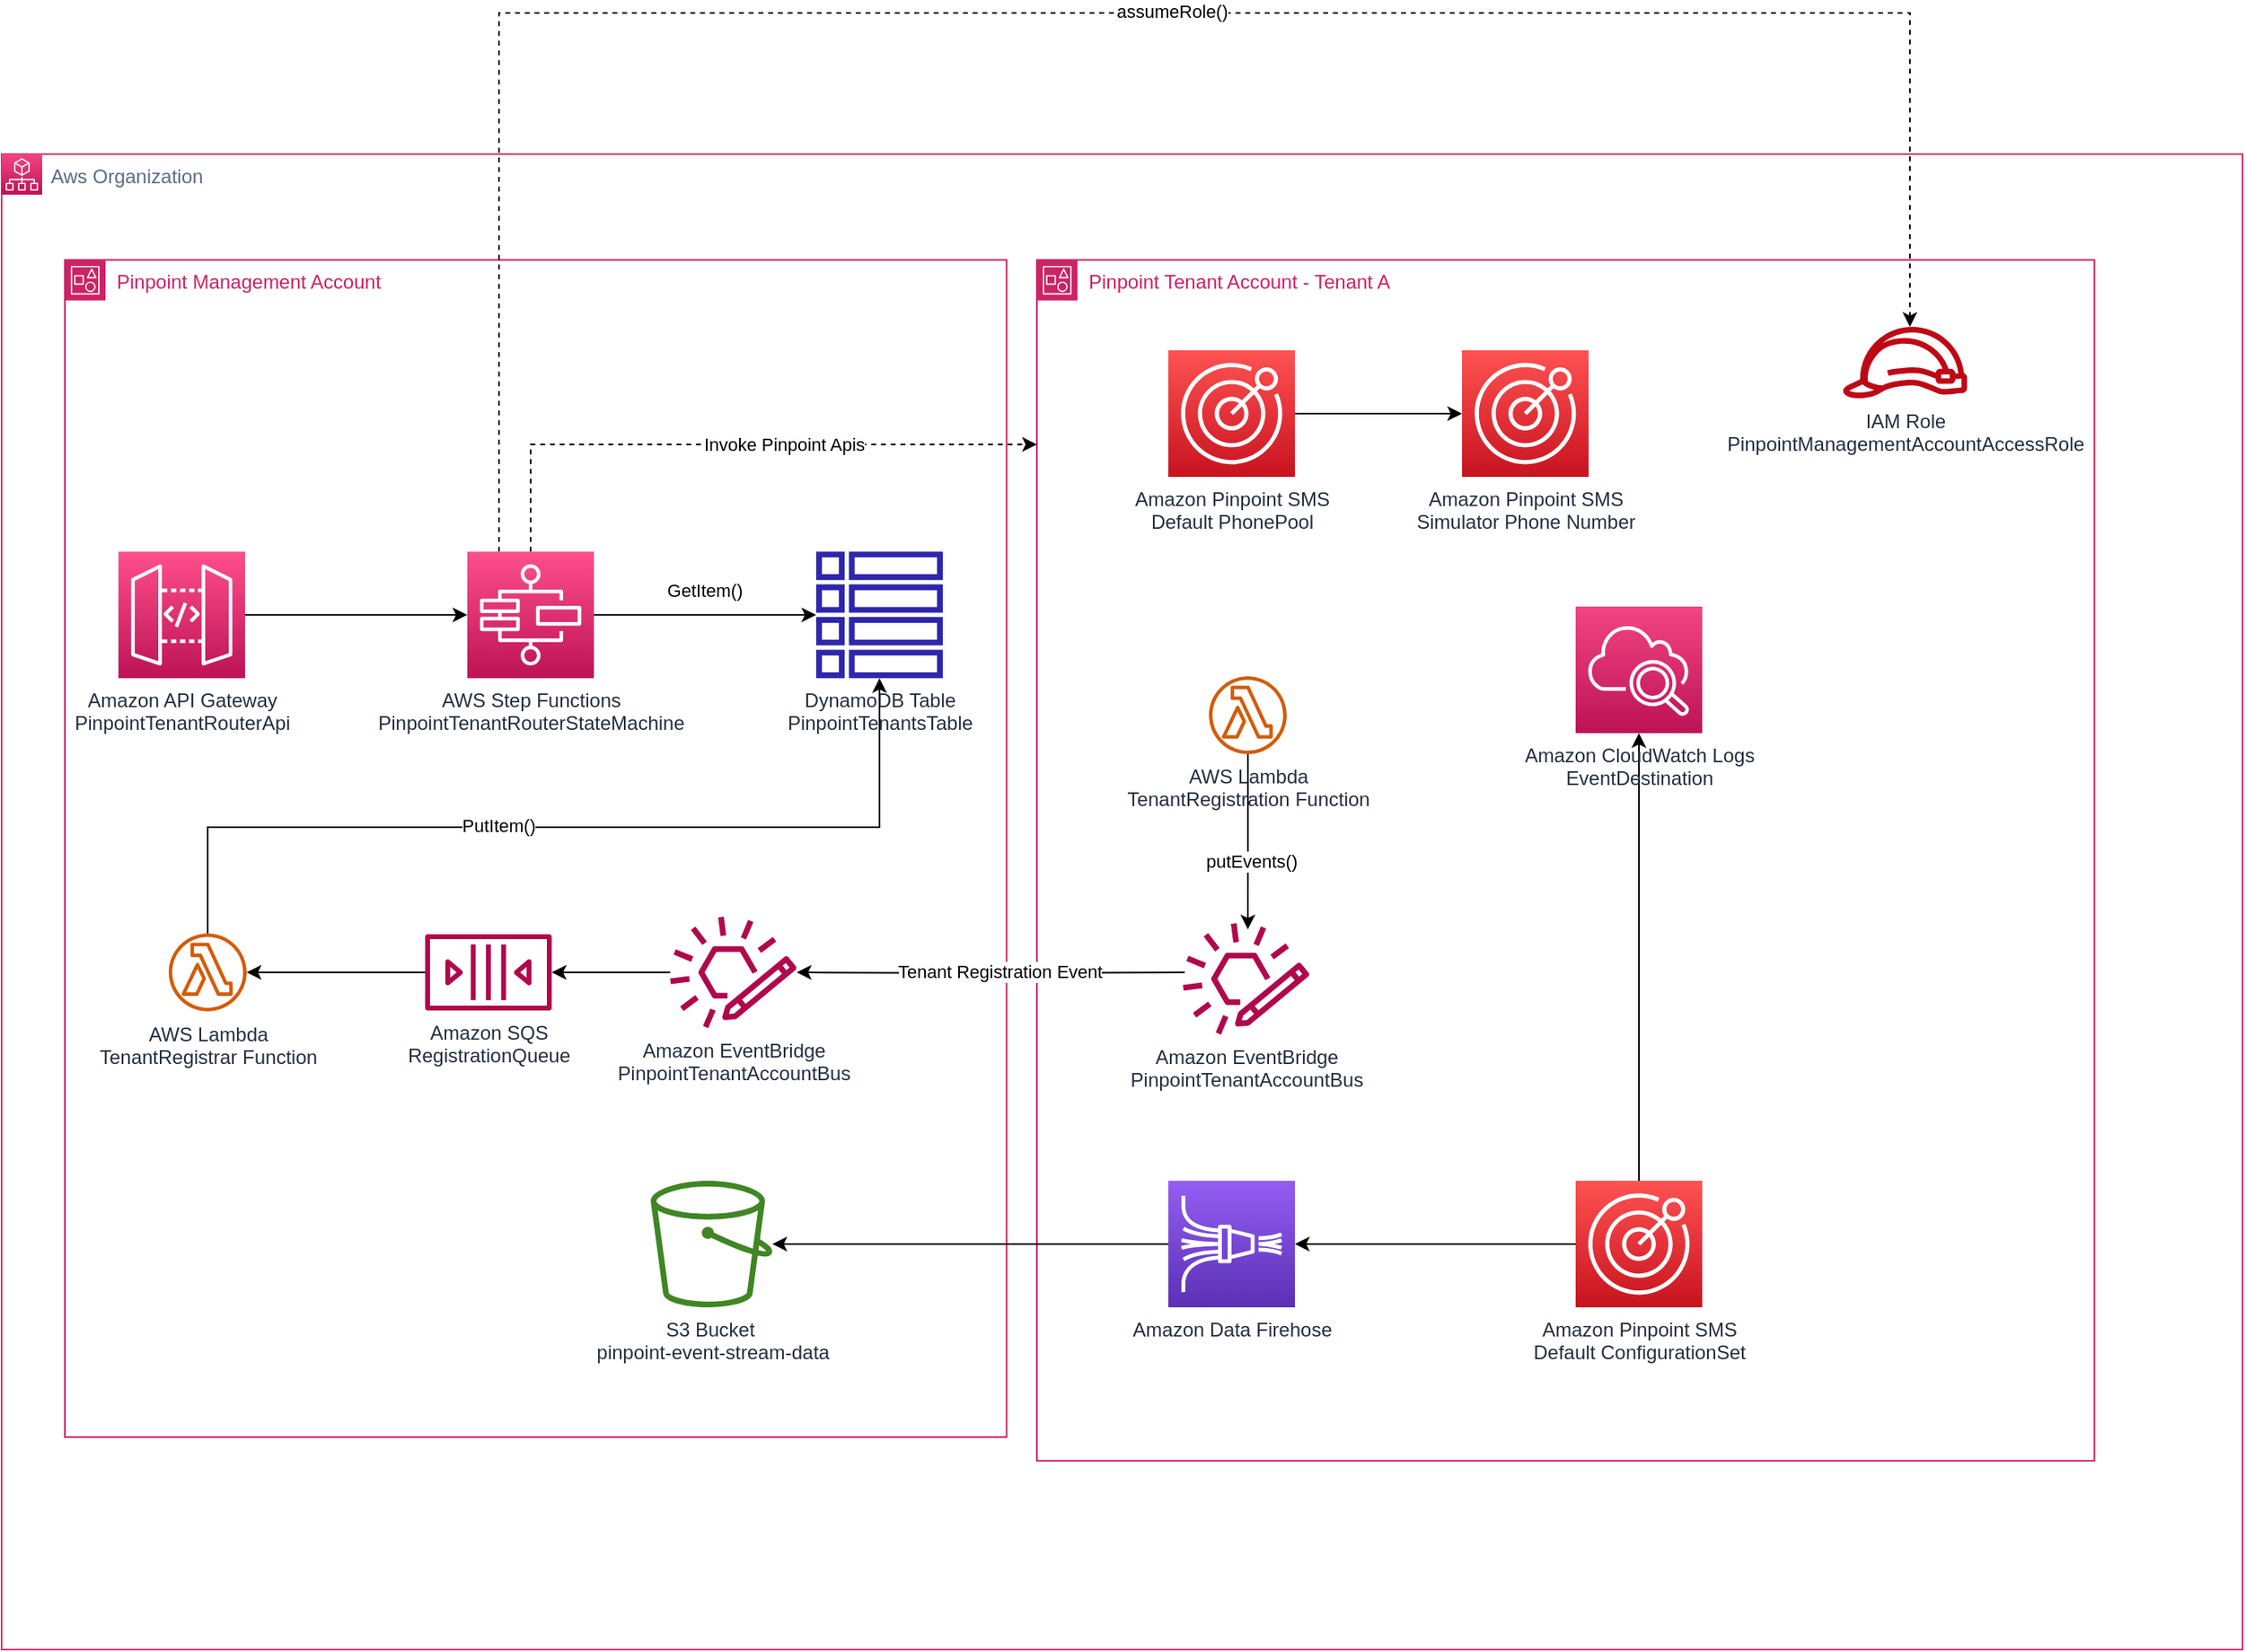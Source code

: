 <mxfile version="21.5.1" type="device">
  <diagram name="Page-1" id="tP-X_VPU4pn0iL2W8QBN">
    <mxGraphModel dx="1026" dy="743" grid="0" gridSize="10" guides="1" tooltips="1" connect="1" arrows="1" fold="1" page="0" pageScale="1" pageWidth="850" pageHeight="1100" math="0" shadow="0">
      <root>
        <mxCell id="0" />
        <mxCell id="1" parent="0" />
        <mxCell id="FOEc2p3PeqWXlbngW7ch-3" value="" style="group;strokeColor=#e03036;dashed=1;fillColor=default;fontColor=#e83b79;" parent="1" vertex="1" connectable="0">
          <mxGeometry x="43" y="122" width="1381" height="922" as="geometry" />
        </mxCell>
        <mxCell id="FOEc2p3PeqWXlbngW7ch-1" value="&amp;nbsp;Aws Organization" style="fillColor=none;strokeColor=#de3371;verticalAlign=top;fontStyle=0;fontColor=#5A6C86;whiteSpace=wrap;html=1;align=left;spacingLeft=25;" parent="FOEc2p3PeqWXlbngW7ch-3" vertex="1">
          <mxGeometry width="1381" height="922" as="geometry" />
        </mxCell>
        <mxCell id="FOEc2p3PeqWXlbngW7ch-2" value="" style="sketch=0;points=[[0,0,0],[0.25,0,0],[0.5,0,0],[0.75,0,0],[1,0,0],[0,1,0],[0.25,1,0],[0.5,1,0],[0.75,1,0],[1,1,0],[0,0.25,0],[0,0.5,0],[0,0.75,0],[1,0.25,0],[1,0.5,0],[1,0.75,0]];points=[[0,0,0],[0.25,0,0],[0.5,0,0],[0.75,0,0],[1,0,0],[0,1,0],[0.25,1,0],[0.5,1,0],[0.75,1,0],[1,1,0],[0,0.25,0],[0,0.5,0],[0,0.75,0],[1,0.25,0],[1,0.5,0],[1,0.75,0]];outlineConnect=0;fontColor=#232F3E;gradientColor=#F34482;gradientDirection=north;fillColor=#BC1356;strokeColor=#ffffff;dashed=0;verticalLabelPosition=bottom;verticalAlign=top;align=center;html=1;fontSize=12;fontStyle=0;aspect=fixed;shape=mxgraph.aws4.resourceIcon;resIcon=mxgraph.aws4.organizations;" parent="FOEc2p3PeqWXlbngW7ch-3" vertex="1">
          <mxGeometry width="25" height="25" as="geometry" />
        </mxCell>
        <mxCell id="FOEc2p3PeqWXlbngW7ch-4" value="Pinpoint Management Account" style="points=[[0,0],[0.25,0],[0.5,0],[0.75,0],[1,0],[1,0.25],[1,0.5],[1,0.75],[1,1],[0.75,1],[0.5,1],[0.25,1],[0,1],[0,0.75],[0,0.5],[0,0.25]];outlineConnect=0;gradientColor=none;html=1;whiteSpace=wrap;fontSize=12;fontStyle=0;container=1;pointerEvents=0;collapsible=0;recursiveResize=0;shape=mxgraph.aws4.group;grIcon=mxgraph.aws4.group_account;strokeColor=#CD2264;fillColor=none;verticalAlign=top;align=left;spacingLeft=30;fontColor=#CD2264;dashed=0;" parent="FOEc2p3PeqWXlbngW7ch-3" vertex="1">
          <mxGeometry x="39" y="65.28" width="580.31" height="725.72" as="geometry" />
        </mxCell>
        <mxCell id="FOEc2p3PeqWXlbngW7ch-6" value="DynamoDB Table&lt;br&gt;PinpointTenantsTable" style="sketch=0;outlineConnect=0;fontColor=#232F3E;gradientColor=none;fillColor=#2E27AD;strokeColor=none;dashed=0;verticalLabelPosition=bottom;verticalAlign=top;align=center;html=1;fontSize=12;fontStyle=0;aspect=fixed;pointerEvents=1;shape=mxgraph.aws4.table;" parent="FOEc2p3PeqWXlbngW7ch-4" vertex="1">
          <mxGeometry x="463" y="179.819" width="78" height="78" as="geometry" />
        </mxCell>
        <mxCell id="FOEc2p3PeqWXlbngW7ch-7" value="Amazon API Gateway&lt;br&gt;PinpointTenantRouterApi" style="sketch=0;points=[[0,0,0],[0.25,0,0],[0.5,0,0],[0.75,0,0],[1,0,0],[0,1,0],[0.25,1,0],[0.5,1,0],[0.75,1,0],[1,1,0],[0,0.25,0],[0,0.5,0],[0,0.75,0],[1,0.25,0],[1,0.5,0],[1,0.75,0]];outlineConnect=0;fontColor=#232F3E;gradientColor=#FF4F8B;gradientDirection=north;fillColor=#BC1356;strokeColor=#ffffff;dashed=0;verticalLabelPosition=bottom;verticalAlign=top;align=center;html=1;fontSize=12;fontStyle=0;aspect=fixed;shape=mxgraph.aws4.resourceIcon;resIcon=mxgraph.aws4.api_gateway;" parent="FOEc2p3PeqWXlbngW7ch-4" vertex="1">
          <mxGeometry x="33" y="179.821" width="78" height="78" as="geometry" />
        </mxCell>
        <mxCell id="gyAzf5MVvab9amDLCdaj-17" value="Amazon EventBridge&lt;br&gt;PinpointTenantAccountBus" style="sketch=0;outlineConnect=0;fontColor=#232F3E;gradientColor=none;fillColor=#B0084D;strokeColor=none;dashed=0;verticalLabelPosition=bottom;verticalAlign=top;align=center;html=1;fontSize=12;fontStyle=0;aspect=fixed;pointerEvents=1;shape=mxgraph.aws4.eventbridge_custom_event_bus_resource;" vertex="1" parent="FOEc2p3PeqWXlbngW7ch-4">
          <mxGeometry x="373" y="404.72" width="78" height="69" as="geometry" />
        </mxCell>
        <mxCell id="gyAzf5MVvab9amDLCdaj-22" value="Amazon SQS&lt;br&gt;RegistrationQueue" style="sketch=0;outlineConnect=0;fontColor=#232F3E;gradientColor=none;fillColor=#B0084D;strokeColor=none;dashed=0;verticalLabelPosition=bottom;verticalAlign=top;align=center;html=1;fontSize=12;fontStyle=0;aspect=fixed;pointerEvents=1;shape=mxgraph.aws4.queue;" vertex="1" parent="FOEc2p3PeqWXlbngW7ch-4">
          <mxGeometry x="222" y="415.72" width="78" height="47" as="geometry" />
        </mxCell>
        <mxCell id="gyAzf5MVvab9amDLCdaj-23" style="edgeStyle=orthogonalEdgeStyle;rounded=0;orthogonalLoop=1;jettySize=auto;html=1;" edge="1" parent="FOEc2p3PeqWXlbngW7ch-4" source="gyAzf5MVvab9amDLCdaj-17" target="gyAzf5MVvab9amDLCdaj-22">
          <mxGeometry relative="1" as="geometry" />
        </mxCell>
        <mxCell id="FOEc2p3PeqWXlbngW7ch-5" value="Pinpoint Tenant Account - Tenant A" style="points=[[0,0],[0.25,0],[0.5,0],[0.75,0],[1,0],[1,0.25],[1,0.5],[1,0.75],[1,1],[0.75,1],[0.5,1],[0.25,1],[0,1],[0,0.75],[0,0.5],[0,0.25]];outlineConnect=0;gradientColor=none;html=1;whiteSpace=wrap;fontSize=12;fontStyle=0;container=1;pointerEvents=0;collapsible=0;recursiveResize=0;shape=mxgraph.aws4.group;grIcon=mxgraph.aws4.group_account;strokeColor=#CD2264;fillColor=none;verticalAlign=top;align=left;spacingLeft=30;fontColor=#CD2264;dashed=0;" parent="FOEc2p3PeqWXlbngW7ch-3" vertex="1">
          <mxGeometry x="638" y="65.284" width="651.71" height="740.28" as="geometry" />
        </mxCell>
        <mxCell id="gyAzf5MVvab9amDLCdaj-10" value="Amazon Pinpoint SMS&lt;br&gt;Default PhonePool" style="sketch=0;points=[[0,0,0],[0.25,0,0],[0.5,0,0],[0.75,0,0],[1,0,0],[0,1,0],[0.25,1,0],[0.5,1,0],[0.75,1,0],[1,1,0],[0,0.25,0],[0,0.5,0],[0,0.75,0],[1,0.25,0],[1,0.5,0],[1,0.75,0]];outlineConnect=0;fontColor=#232F3E;gradientColor=#FF5252;gradientDirection=north;fillColor=#C7131F;strokeColor=#ffffff;dashed=0;verticalLabelPosition=bottom;verticalAlign=top;align=center;html=1;fontSize=12;fontStyle=0;aspect=fixed;shape=mxgraph.aws4.resourceIcon;resIcon=mxgraph.aws4.pinpoint;" vertex="1" parent="FOEc2p3PeqWXlbngW7ch-5">
          <mxGeometry x="81" y="55.716" width="78" height="78" as="geometry" />
        </mxCell>
        <mxCell id="FOEc2p3PeqWXlbngW7ch-55" value="Amazon Data Firehose" style="sketch=0;points=[[0,0,0],[0.25,0,0],[0.5,0,0],[0.75,0,0],[1,0,0],[0,1,0],[0.25,1,0],[0.5,1,0],[0.75,1,0],[1,1,0],[0,0.25,0],[0,0.5,0],[0,0.75,0],[1,0.25,0],[1,0.5,0],[1,0.75,0]];outlineConnect=0;fontColor=#232F3E;gradientColor=#945DF2;gradientDirection=north;fillColor=#5A30B5;strokeColor=#ffffff;dashed=0;verticalLabelPosition=bottom;verticalAlign=top;align=center;html=1;fontSize=12;fontStyle=0;aspect=fixed;shape=mxgraph.aws4.resourceIcon;resIcon=mxgraph.aws4.kinesis_data_firehose;" parent="FOEc2p3PeqWXlbngW7ch-5" vertex="1">
          <mxGeometry x="81" y="567.717" width="78" height="78" as="geometry" />
        </mxCell>
        <mxCell id="gyAzf5MVvab9amDLCdaj-15" value="Amazon Pinpoint SMS&lt;br&gt;Simulator Phone Number" style="sketch=0;points=[[0,0,0],[0.25,0,0],[0.5,0,0],[0.75,0,0],[1,0,0],[0,1,0],[0.25,1,0],[0.5,1,0],[0.75,1,0],[1,1,0],[0,0.25,0],[0,0.5,0],[0,0.75,0],[1,0.25,0],[1,0.5,0],[1,0.75,0]];outlineConnect=0;fontColor=#232F3E;gradientColor=#FF5252;gradientDirection=north;fillColor=#C7131F;strokeColor=#ffffff;dashed=0;verticalLabelPosition=bottom;verticalAlign=top;align=center;html=1;fontSize=12;fontStyle=0;aspect=fixed;shape=mxgraph.aws4.resourceIcon;resIcon=mxgraph.aws4.pinpoint;" vertex="1" parent="FOEc2p3PeqWXlbngW7ch-5">
          <mxGeometry x="262" y="55.716" width="78" height="78" as="geometry" />
        </mxCell>
        <mxCell id="gyAzf5MVvab9amDLCdaj-16" style="edgeStyle=orthogonalEdgeStyle;rounded=0;orthogonalLoop=1;jettySize=auto;html=1;" edge="1" parent="FOEc2p3PeqWXlbngW7ch-5" source="gyAzf5MVvab9amDLCdaj-10" target="gyAzf5MVvab9amDLCdaj-15">
          <mxGeometry relative="1" as="geometry" />
        </mxCell>
        <mxCell id="gyAzf5MVvab9amDLCdaj-11" value="Amazon Pinpoint SMS&lt;br&gt;Default ConfigurationSet" style="sketch=0;points=[[0,0,0],[0.25,0,0],[0.5,0,0],[0.75,0,0],[1,0,0],[0,1,0],[0.25,1,0],[0.5,1,0],[0.75,1,0],[1,1,0],[0,0.25,0],[0,0.5,0],[0,0.75,0],[1,0.25,0],[1,0.5,0],[1,0.75,0]];outlineConnect=0;fontColor=#232F3E;gradientColor=#FF5252;gradientDirection=north;fillColor=#C7131F;strokeColor=#ffffff;dashed=0;verticalLabelPosition=bottom;verticalAlign=top;align=center;html=1;fontSize=12;fontStyle=0;aspect=fixed;shape=mxgraph.aws4.resourceIcon;resIcon=mxgraph.aws4.pinpoint;" vertex="1" parent="FOEc2p3PeqWXlbngW7ch-5">
          <mxGeometry x="332" y="567.716" width="78" height="78" as="geometry" />
        </mxCell>
        <mxCell id="H-vLOsLeeG1H9vv7-6kN-65" style="edgeStyle=orthogonalEdgeStyle;rounded=0;orthogonalLoop=1;jettySize=auto;html=1;" parent="FOEc2p3PeqWXlbngW7ch-5" source="gyAzf5MVvab9amDLCdaj-11" target="FOEc2p3PeqWXlbngW7ch-55" edge="1">
          <mxGeometry relative="1" as="geometry">
            <mxPoint x="245" y="526.853" as="sourcePoint" />
          </mxGeometry>
        </mxCell>
        <mxCell id="gyAzf5MVvab9amDLCdaj-27" value="AWS Lambda&lt;br&gt;TenantRegistration Function" style="sketch=0;outlineConnect=0;fontColor=#232F3E;gradientColor=none;fillColor=#D45B07;strokeColor=none;dashed=0;verticalLabelPosition=bottom;verticalAlign=top;align=center;html=1;fontSize=12;fontStyle=0;aspect=fixed;pointerEvents=1;shape=mxgraph.aws4.lambda_function;" vertex="1" parent="FOEc2p3PeqWXlbngW7ch-5">
          <mxGeometry x="106.05" y="256.716" width="47.9" height="47.9" as="geometry" />
        </mxCell>
        <mxCell id="gyAzf5MVvab9amDLCdaj-8" style="edgeStyle=orthogonalEdgeStyle;rounded=0;orthogonalLoop=1;jettySize=auto;html=1;entryX=0;entryY=0.5;entryDx=0;entryDy=0;entryPerimeter=0;" edge="1" parent="FOEc2p3PeqWXlbngW7ch-3" source="FOEc2p3PeqWXlbngW7ch-7" target="gyAzf5MVvab9amDLCdaj-2">
          <mxGeometry relative="1" as="geometry" />
        </mxCell>
        <mxCell id="H-vLOsLeeG1H9vv7-6kN-3" style="edgeStyle=orthogonalEdgeStyle;rounded=0;orthogonalLoop=1;jettySize=auto;html=1;dashed=1;exitX=0.25;exitY=0;exitDx=0;exitDy=0;exitPerimeter=0;" parent="FOEc2p3PeqWXlbngW7ch-3" source="gyAzf5MVvab9amDLCdaj-2" target="H-vLOsLeeG1H9vv7-6kN-2" edge="1">
          <mxGeometry relative="1" as="geometry">
            <Array as="points">
              <mxPoint x="307" y="-87" />
              <mxPoint x="1176" y="-87" />
            </Array>
            <mxPoint x="260" y="162" as="sourcePoint" />
          </mxGeometry>
        </mxCell>
        <mxCell id="H-vLOsLeeG1H9vv7-6kN-4" value="assumeRole()" style="edgeLabel;html=1;align=center;verticalAlign=middle;resizable=0;points=[];" parent="H-vLOsLeeG1H9vv7-6kN-3" vertex="1" connectable="0">
          <mxGeometry x="0.07" y="1" relative="1" as="geometry">
            <mxPoint as="offset" />
          </mxGeometry>
        </mxCell>
        <mxCell id="H-vLOsLeeG1H9vv7-6kN-7" style="edgeStyle=orthogonalEdgeStyle;rounded=0;orthogonalLoop=1;jettySize=auto;html=1;exitX=0.5;exitY=0;exitDx=0;exitDy=0;exitPerimeter=0;dashed=1;" parent="FOEc2p3PeqWXlbngW7ch-3" source="gyAzf5MVvab9amDLCdaj-2" target="FOEc2p3PeqWXlbngW7ch-5" edge="1">
          <mxGeometry relative="1" as="geometry">
            <Array as="points">
              <mxPoint x="326" y="179" />
            </Array>
            <mxPoint x="281.999" y="257" as="sourcePoint" />
          </mxGeometry>
        </mxCell>
        <mxCell id="H-vLOsLeeG1H9vv7-6kN-8" value="Invoke Pinpoint Apis" style="edgeLabel;html=1;align=center;verticalAlign=middle;resizable=0;points=[];" parent="H-vLOsLeeG1H9vv7-6kN-7" vertex="1" connectable="0">
          <mxGeometry x="0.175" relative="1" as="geometry">
            <mxPoint as="offset" />
          </mxGeometry>
        </mxCell>
        <mxCell id="H-vLOsLeeG1H9vv7-6kN-64" style="edgeStyle=orthogonalEdgeStyle;rounded=0;orthogonalLoop=1;jettySize=auto;html=1;" parent="FOEc2p3PeqWXlbngW7ch-3" source="FOEc2p3PeqWXlbngW7ch-55" target="H-vLOsLeeG1H9vv7-6kN-63" edge="1">
          <mxGeometry relative="1" as="geometry" />
        </mxCell>
        <mxCell id="H-vLOsLeeG1H9vv7-6kN-63" value="S3 Bucket&amp;nbsp;&lt;br&gt;pinpoint-event-stream-data" style="sketch=0;outlineConnect=0;fontColor=#232F3E;gradientColor=none;fillColor=#3F8624;strokeColor=none;dashed=0;verticalLabelPosition=bottom;verticalAlign=top;align=center;html=1;fontSize=12;fontStyle=0;aspect=fixed;pointerEvents=1;shape=mxgraph.aws4.bucket;" parent="FOEc2p3PeqWXlbngW7ch-3" vertex="1">
          <mxGeometry x="400" y="633" width="75" height="78" as="geometry" />
        </mxCell>
        <mxCell id="gyAzf5MVvab9amDLCdaj-6" style="edgeStyle=orthogonalEdgeStyle;rounded=0;orthogonalLoop=1;jettySize=auto;html=1;" edge="1" parent="FOEc2p3PeqWXlbngW7ch-3" source="gyAzf5MVvab9amDLCdaj-2" target="FOEc2p3PeqWXlbngW7ch-6">
          <mxGeometry relative="1" as="geometry" />
        </mxCell>
        <mxCell id="gyAzf5MVvab9amDLCdaj-7" value="GetItem()" style="edgeLabel;html=1;align=center;verticalAlign=middle;resizable=0;points=[];" vertex="1" connectable="0" parent="gyAzf5MVvab9amDLCdaj-6">
          <mxGeometry x="-0.045" y="-3" relative="1" as="geometry">
            <mxPoint x="2" y="-18" as="offset" />
          </mxGeometry>
        </mxCell>
        <mxCell id="gyAzf5MVvab9amDLCdaj-2" value="AWS Step Functions&lt;br&gt;PinpointTenantRouterStateMachine" style="sketch=0;points=[[0,0,0],[0.25,0,0],[0.5,0,0],[0.75,0,0],[1,0,0],[0,1,0],[0.25,1,0],[0.5,1,0],[0.75,1,0],[1,1,0],[0,0.25,0],[0,0.5,0],[0,0.75,0],[1,0.25,0],[1,0.5,0],[1,0.75,0]];outlineConnect=0;fontColor=#232F3E;gradientColor=#FF4F8B;gradientDirection=north;fillColor=#BC1356;strokeColor=#ffffff;dashed=0;verticalLabelPosition=bottom;verticalAlign=top;align=center;html=1;fontSize=12;fontStyle=0;aspect=fixed;shape=mxgraph.aws4.resourceIcon;resIcon=mxgraph.aws4.step_functions;" vertex="1" parent="FOEc2p3PeqWXlbngW7ch-3">
          <mxGeometry x="287" y="245.1" width="78" height="78" as="geometry" />
        </mxCell>
        <mxCell id="H-vLOsLeeG1H9vv7-6kN-2" value="IAM Role&lt;br&gt;PinpointManagementAccountAccessRole" style="sketch=0;outlineConnect=0;fontColor=#232F3E;gradientColor=none;fillColor=#BF0816;strokeColor=none;dashed=0;verticalLabelPosition=bottom;verticalAlign=top;align=center;html=1;fontSize=12;fontStyle=0;aspect=fixed;pointerEvents=1;shape=mxgraph.aws4.role;" parent="FOEc2p3PeqWXlbngW7ch-3" vertex="1">
          <mxGeometry x="1134" y="106.52" width="78" height="44" as="geometry" />
        </mxCell>
        <mxCell id="gyAzf5MVvab9amDLCdaj-14" style="edgeStyle=orthogonalEdgeStyle;rounded=0;orthogonalLoop=1;jettySize=auto;html=1;" edge="1" parent="FOEc2p3PeqWXlbngW7ch-3" source="gyAzf5MVvab9amDLCdaj-11" target="gyAzf5MVvab9amDLCdaj-13">
          <mxGeometry relative="1" as="geometry" />
        </mxCell>
        <mxCell id="gyAzf5MVvab9amDLCdaj-13" value="Amazon CloudWatch Logs&lt;br&gt;EventDestination" style="sketch=0;points=[[0,0,0],[0.25,0,0],[0.5,0,0],[0.75,0,0],[1,0,0],[0,1,0],[0.25,1,0],[0.5,1,0],[0.75,1,0],[1,1,0],[0,0.25,0],[0,0.5,0],[0,0.75,0],[1,0.25,0],[1,0.5,0],[1,0.75,0]];points=[[0,0,0],[0.25,0,0],[0.5,0,0],[0.75,0,0],[1,0,0],[0,1,0],[0.25,1,0],[0.5,1,0],[0.75,1,0],[1,1,0],[0,0.25,0],[0,0.5,0],[0,0.75,0],[1,0.25,0],[1,0.5,0],[1,0.75,0]];outlineConnect=0;fontColor=#232F3E;gradientColor=#F34482;gradientDirection=north;fillColor=#BC1356;strokeColor=#ffffff;dashed=0;verticalLabelPosition=bottom;verticalAlign=top;align=center;html=1;fontSize=12;fontStyle=0;aspect=fixed;shape=mxgraph.aws4.resourceIcon;resIcon=mxgraph.aws4.cloudwatch_2;" vertex="1" parent="FOEc2p3PeqWXlbngW7ch-3">
          <mxGeometry x="970" y="279" width="78" height="78" as="geometry" />
        </mxCell>
        <mxCell id="gyAzf5MVvab9amDLCdaj-19" style="edgeStyle=orthogonalEdgeStyle;rounded=0;orthogonalLoop=1;jettySize=auto;html=1;" edge="1" parent="FOEc2p3PeqWXlbngW7ch-3" target="gyAzf5MVvab9amDLCdaj-17">
          <mxGeometry relative="1" as="geometry">
            <mxPoint x="729.133" y="504.5" as="sourcePoint" />
          </mxGeometry>
        </mxCell>
        <mxCell id="gyAzf5MVvab9amDLCdaj-20" value="Tenant Registration Event" style="edgeLabel;html=1;align=center;verticalAlign=middle;resizable=0;points=[];" vertex="1" connectable="0" parent="gyAzf5MVvab9amDLCdaj-19">
          <mxGeometry x="0.08" y="2" relative="1" as="geometry">
            <mxPoint x="15" y="-3" as="offset" />
          </mxGeometry>
        </mxCell>
        <mxCell id="gyAzf5MVvab9amDLCdaj-25" style="edgeStyle=orthogonalEdgeStyle;rounded=0;orthogonalLoop=1;jettySize=auto;html=1;" edge="1" parent="FOEc2p3PeqWXlbngW7ch-3" source="gyAzf5MVvab9amDLCdaj-21" target="FOEc2p3PeqWXlbngW7ch-6">
          <mxGeometry relative="1" as="geometry">
            <Array as="points">
              <mxPoint x="127" y="415" />
              <mxPoint x="541" y="415" />
            </Array>
          </mxGeometry>
        </mxCell>
        <mxCell id="gyAzf5MVvab9amDLCdaj-26" value="PutItem()" style="edgeLabel;html=1;align=center;verticalAlign=middle;resizable=0;points=[];" vertex="1" connectable="0" parent="gyAzf5MVvab9amDLCdaj-25">
          <mxGeometry x="-0.144" y="1" relative="1" as="geometry">
            <mxPoint as="offset" />
          </mxGeometry>
        </mxCell>
        <mxCell id="gyAzf5MVvab9amDLCdaj-21" value="AWS Lambda&lt;br&gt;TenantRegistrar Function" style="sketch=0;outlineConnect=0;fontColor=#232F3E;gradientColor=none;fillColor=#D45B07;strokeColor=none;dashed=0;verticalLabelPosition=bottom;verticalAlign=top;align=center;html=1;fontSize=12;fontStyle=0;aspect=fixed;pointerEvents=1;shape=mxgraph.aws4.lambda_function;" vertex="1" parent="FOEc2p3PeqWXlbngW7ch-3">
          <mxGeometry x="103" y="480.5" width="48" height="48" as="geometry" />
        </mxCell>
        <mxCell id="gyAzf5MVvab9amDLCdaj-24" style="edgeStyle=orthogonalEdgeStyle;rounded=0;orthogonalLoop=1;jettySize=auto;html=1;" edge="1" parent="FOEc2p3PeqWXlbngW7ch-3" source="gyAzf5MVvab9amDLCdaj-22" target="gyAzf5MVvab9amDLCdaj-21">
          <mxGeometry relative="1" as="geometry" />
        </mxCell>
        <mxCell id="gyAzf5MVvab9amDLCdaj-28" style="edgeStyle=orthogonalEdgeStyle;rounded=0;orthogonalLoop=1;jettySize=auto;html=1;" edge="1" parent="FOEc2p3PeqWXlbngW7ch-3" source="gyAzf5MVvab9amDLCdaj-27">
          <mxGeometry relative="1" as="geometry">
            <mxPoint x="768" y="478" as="targetPoint" />
          </mxGeometry>
        </mxCell>
        <mxCell id="gyAzf5MVvab9amDLCdaj-29" value="putEvents()" style="edgeLabel;html=1;align=center;verticalAlign=middle;resizable=0;points=[];" vertex="1" connectable="0" parent="gyAzf5MVvab9amDLCdaj-28">
          <mxGeometry x="0.223" y="1" relative="1" as="geometry">
            <mxPoint as="offset" />
          </mxGeometry>
        </mxCell>
        <mxCell id="gyAzf5MVvab9amDLCdaj-30" value="Amazon EventBridge&lt;br&gt;PinpointTenantAccountBus" style="sketch=0;outlineConnect=0;fontColor=#232F3E;gradientColor=none;fillColor=#B0084D;strokeColor=none;dashed=0;verticalLabelPosition=bottom;verticalAlign=top;align=center;html=1;fontSize=12;fontStyle=0;aspect=fixed;pointerEvents=1;shape=mxgraph.aws4.eventbridge_custom_event_bus_resource;" vertex="1" parent="FOEc2p3PeqWXlbngW7ch-3">
          <mxGeometry x="728" y="474" width="78" height="69" as="geometry" />
        </mxCell>
      </root>
    </mxGraphModel>
  </diagram>
</mxfile>
